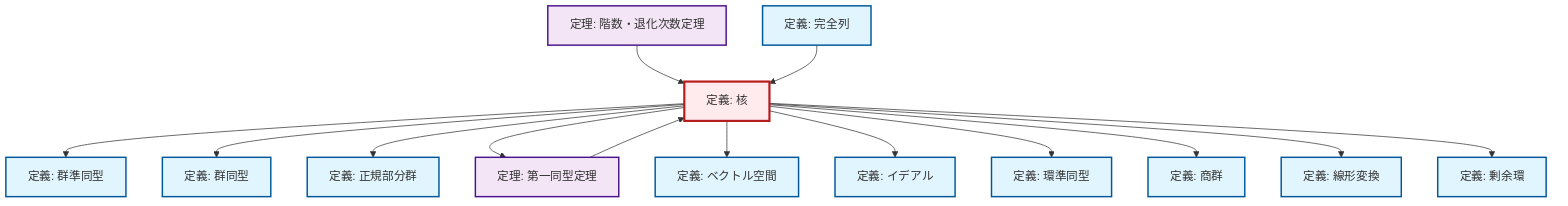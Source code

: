 graph TD
    classDef definition fill:#e1f5fe,stroke:#01579b,stroke-width:2px
    classDef theorem fill:#f3e5f5,stroke:#4a148c,stroke-width:2px
    classDef axiom fill:#fff3e0,stroke:#e65100,stroke-width:2px
    classDef example fill:#e8f5e9,stroke:#1b5e20,stroke-width:2px
    classDef current fill:#ffebee,stroke:#b71c1c,stroke-width:3px
    def-kernel["定義: 核"]:::definition
    def-quotient-ring["定義: 剰余環"]:::definition
    def-linear-transformation["定義: 線形変換"]:::definition
    def-vector-space["定義: ベクトル空間"]:::definition
    def-ring-homomorphism["定義: 環準同型"]:::definition
    def-ideal["定義: イデアル"]:::definition
    thm-rank-nullity["定理: 階数・退化次数定理"]:::theorem
    def-homomorphism["定義: 群準同型"]:::definition
    def-normal-subgroup["定義: 正規部分群"]:::definition
    def-isomorphism["定義: 群同型"]:::definition
    def-quotient-group["定義: 商群"]:::definition
    def-exact-sequence["定義: 完全列"]:::definition
    thm-first-isomorphism["定理: 第一同型定理"]:::theorem
    def-kernel --> def-homomorphism
    def-kernel --> def-isomorphism
    thm-first-isomorphism --> def-kernel
    def-kernel --> def-normal-subgroup
    thm-rank-nullity --> def-kernel
    def-kernel --> thm-first-isomorphism
    def-kernel --> def-vector-space
    def-kernel --> def-ideal
    def-kernel --> def-ring-homomorphism
    def-kernel --> def-quotient-group
    def-exact-sequence --> def-kernel
    def-kernel --> def-linear-transformation
    def-kernel --> def-quotient-ring
    class def-kernel current